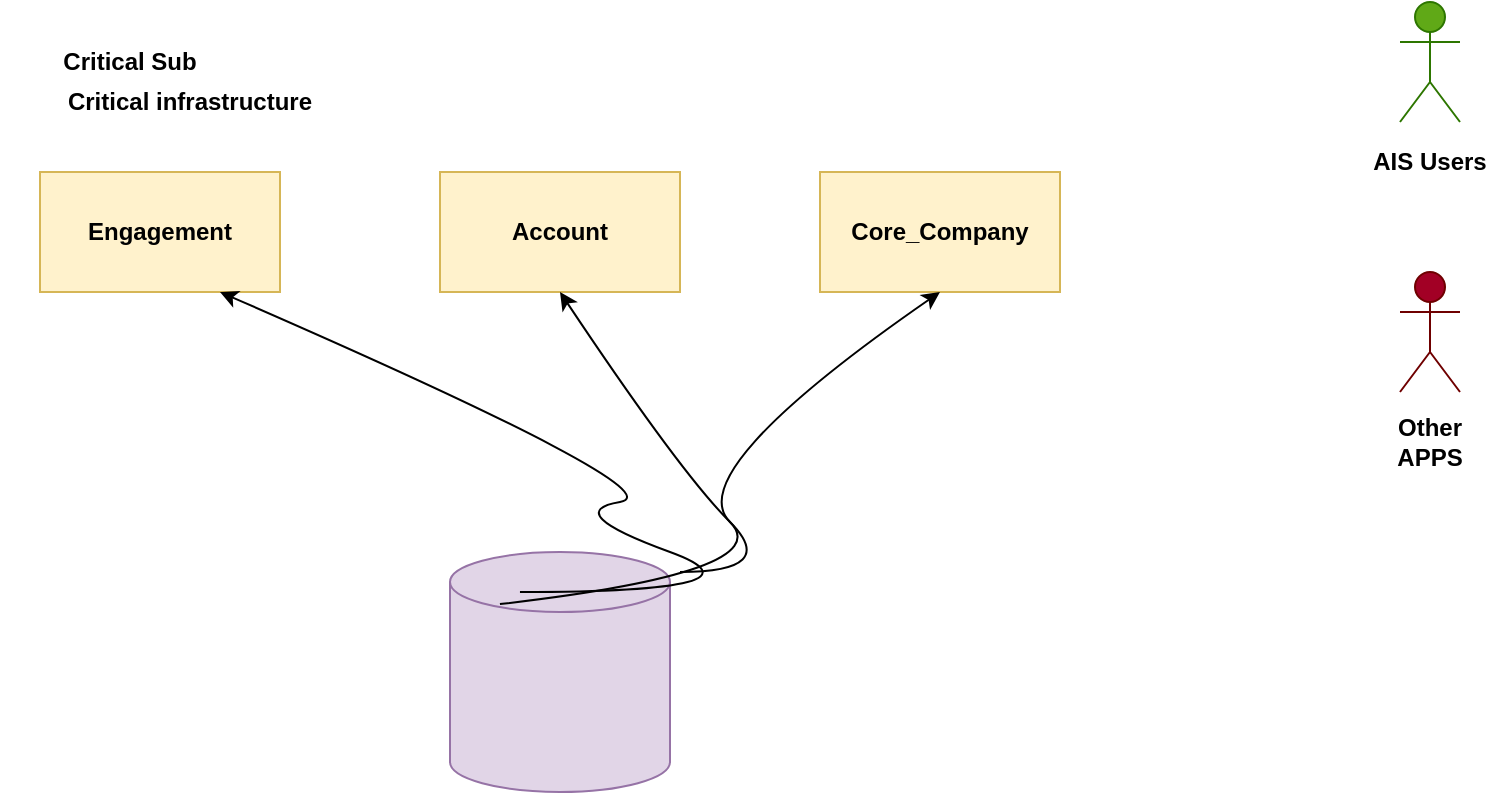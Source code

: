 <mxfile version="22.0.4" type="github">
  <diagram name="Page-1" id="_L0Ep58sSLtaiLvCrgYz">
    <mxGraphModel dx="1066" dy="571" grid="1" gridSize="10" guides="1" tooltips="1" connect="1" arrows="1" fold="1" page="1" pageScale="1" pageWidth="850" pageHeight="1100" math="0" shadow="0">
      <root>
        <mxCell id="0" />
        <mxCell id="1" parent="0" />
        <mxCell id="tGqfKUbqPckBpceEdP5W-1" value="" style="shape=cylinder3;whiteSpace=wrap;html=1;boundedLbl=1;backgroundOutline=1;size=15;fillColor=#e1d5e7;strokeColor=#9673a6;" vertex="1" parent="1">
          <mxGeometry x="285" y="310" width="110" height="120" as="geometry" />
        </mxCell>
        <mxCell id="tGqfKUbqPckBpceEdP5W-2" value="&lt;b&gt;Engagement&lt;/b&gt;" style="rounded=0;whiteSpace=wrap;html=1;fillColor=#fff2cc;strokeColor=#d6b656;" vertex="1" parent="1">
          <mxGeometry x="80" y="120" width="120" height="60" as="geometry" />
        </mxCell>
        <mxCell id="tGqfKUbqPckBpceEdP5W-3" value="&lt;b&gt;Account&lt;/b&gt;" style="rounded=0;whiteSpace=wrap;html=1;fillColor=#fff2cc;strokeColor=#d6b656;" vertex="1" parent="1">
          <mxGeometry x="280" y="120" width="120" height="60" as="geometry" />
        </mxCell>
        <mxCell id="tGqfKUbqPckBpceEdP5W-4" value="&lt;b&gt;Core_Company&lt;/b&gt;" style="rounded=0;whiteSpace=wrap;html=1;fillColor=#fff2cc;strokeColor=#d6b656;" vertex="1" parent="1">
          <mxGeometry x="470" y="120" width="120" height="60" as="geometry" />
        </mxCell>
        <mxCell id="tGqfKUbqPckBpceEdP5W-5" value="" style="curved=1;endArrow=classic;html=1;rounded=0;entryX=0.5;entryY=1;entryDx=0;entryDy=0;exitX=0.227;exitY=0.217;exitDx=0;exitDy=0;exitPerimeter=0;" edge="1" parent="1" source="tGqfKUbqPckBpceEdP5W-1" target="tGqfKUbqPckBpceEdP5W-3">
          <mxGeometry width="50" height="50" relative="1" as="geometry">
            <mxPoint x="400" y="320" as="sourcePoint" />
            <mxPoint x="450" y="270" as="targetPoint" />
            <Array as="points">
              <mxPoint x="450" y="320" />
              <mxPoint x="400" y="270" />
            </Array>
          </mxGeometry>
        </mxCell>
        <mxCell id="tGqfKUbqPckBpceEdP5W-7" value="" style="curved=1;endArrow=classic;html=1;rounded=0;entryX=0.75;entryY=1;entryDx=0;entryDy=0;exitX=0.318;exitY=0.167;exitDx=0;exitDy=0;exitPerimeter=0;" edge="1" parent="1" source="tGqfKUbqPckBpceEdP5W-1" target="tGqfKUbqPckBpceEdP5W-2">
          <mxGeometry width="50" height="50" relative="1" as="geometry">
            <mxPoint x="400" y="330" as="sourcePoint" />
            <mxPoint x="140" y="190" as="targetPoint" />
            <Array as="points">
              <mxPoint x="450" y="330" />
              <mxPoint x="340" y="290" />
              <mxPoint x="400" y="280" />
            </Array>
          </mxGeometry>
        </mxCell>
        <mxCell id="tGqfKUbqPckBpceEdP5W-8" value="" style="curved=1;endArrow=classic;html=1;rounded=0;entryX=0.5;entryY=1;entryDx=0;entryDy=0;" edge="1" parent="1" target="tGqfKUbqPckBpceEdP5W-4">
          <mxGeometry width="50" height="50" relative="1" as="geometry">
            <mxPoint x="400" y="320" as="sourcePoint" />
            <mxPoint x="450" y="270" as="targetPoint" />
            <Array as="points">
              <mxPoint x="450" y="320" />
              <mxPoint x="400" y="270" />
            </Array>
          </mxGeometry>
        </mxCell>
        <mxCell id="tGqfKUbqPckBpceEdP5W-9" value="&lt;b&gt;Critical infrastructure&lt;/b&gt;" style="text;html=1;strokeColor=none;fillColor=none;align=center;verticalAlign=middle;whiteSpace=wrap;rounded=0;" vertex="1" parent="1">
          <mxGeometry x="90" y="70" width="130" height="30" as="geometry" />
        </mxCell>
        <mxCell id="tGqfKUbqPckBpceEdP5W-10" value="&lt;b&gt;Critical Sub&lt;/b&gt;" style="text;html=1;strokeColor=none;fillColor=none;align=center;verticalAlign=middle;whiteSpace=wrap;rounded=0;" vertex="1" parent="1">
          <mxGeometry x="60" y="50" width="130" height="30" as="geometry" />
        </mxCell>
        <mxCell id="tGqfKUbqPckBpceEdP5W-11" value="Actor" style="shape=umlActor;verticalLabelPosition=bottom;verticalAlign=top;html=1;outlineConnect=0;fillColor=#60a917;fontColor=#ffffff;strokeColor=#2D7600;" vertex="1" parent="1">
          <mxGeometry x="760" y="35" width="30" height="60" as="geometry" />
        </mxCell>
        <mxCell id="tGqfKUbqPckBpceEdP5W-12" value="Actor" style="shape=umlActor;verticalLabelPosition=bottom;verticalAlign=top;html=1;outlineConnect=0;fillColor=#a20025;fontColor=#ffffff;strokeColor=#6F0000;" vertex="1" parent="1">
          <mxGeometry x="760" y="170" width="30" height="60" as="geometry" />
        </mxCell>
        <mxCell id="tGqfKUbqPckBpceEdP5W-17" value="&lt;b&gt;Other APPS&lt;/b&gt;" style="text;html=1;strokeColor=none;fillColor=none;align=center;verticalAlign=middle;whiteSpace=wrap;rounded=0;" vertex="1" parent="1">
          <mxGeometry x="745" y="240" width="60" height="30" as="geometry" />
        </mxCell>
        <mxCell id="tGqfKUbqPckBpceEdP5W-18" value="&lt;b&gt;AIS Users&lt;/b&gt;" style="text;html=1;strokeColor=none;fillColor=none;align=center;verticalAlign=middle;whiteSpace=wrap;rounded=0;" vertex="1" parent="1">
          <mxGeometry x="745" y="100" width="60" height="30" as="geometry" />
        </mxCell>
      </root>
    </mxGraphModel>
  </diagram>
</mxfile>
